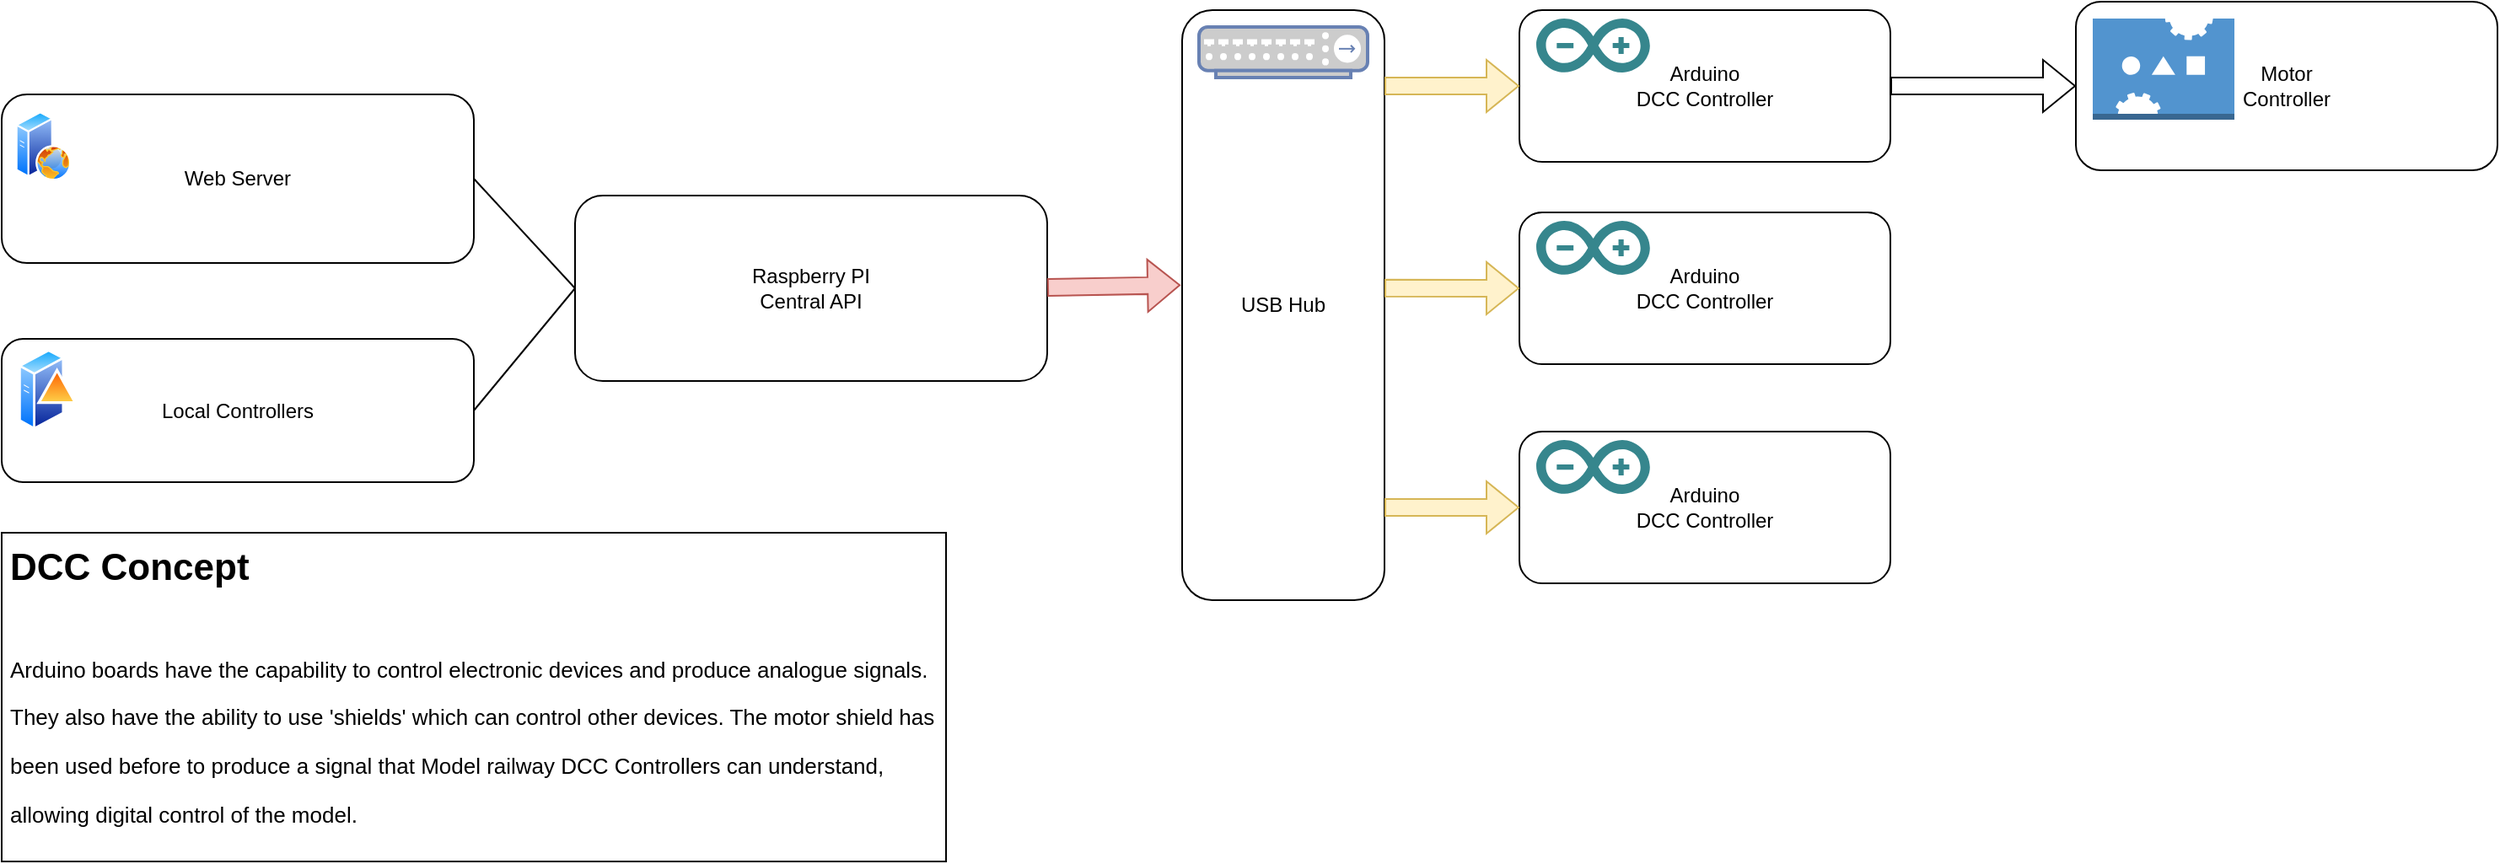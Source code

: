 <mxfile version="16.0.0" type="github">
  <diagram name="Page-1" id="822b0af5-4adb-64df-f703-e8dfc1f81529">
    <mxGraphModel dx="2273" dy="700" grid="1" gridSize="10" guides="1" tooltips="1" connect="1" arrows="1" fold="1" page="1" pageScale="1" pageWidth="1100" pageHeight="850" background="none" math="0" shadow="0">
      <root>
        <mxCell id="0" />
        <mxCell id="1" parent="0" />
        <mxCell id="cFB7-Hs66JBOH01lwIre-7" value="" style="group" vertex="1" connectable="0" parent="1">
          <mxGeometry x="20" y="180" width="280" height="110" as="geometry" />
        </mxCell>
        <mxCell id="cFB7-Hs66JBOH01lwIre-6" value="Raspberry PI&lt;br&gt;Central API" style="rounded=1;whiteSpace=wrap;html=1;" vertex="1" parent="cFB7-Hs66JBOH01lwIre-7">
          <mxGeometry width="280" height="110" as="geometry" />
        </mxCell>
        <mxCell id="cFB7-Hs66JBOH01lwIre-4" value="" style="shape=image;html=1;verticalAlign=top;verticalLabelPosition=bottom;labelBackgroundColor=#ffffff;imageAspect=0;aspect=fixed;image=https://cdn1.iconfinder.com/data/icons/fruit-136/64/Fruit_iconfree_Filled_Outline_raspberry-healthy-organic-food-fruit_icon-128.png" vertex="1" parent="cFB7-Hs66JBOH01lwIre-7">
          <mxGeometry x="10" y="10" width="60" height="60" as="geometry" />
        </mxCell>
        <mxCell id="cFB7-Hs66JBOH01lwIre-9" value="" style="group" vertex="1" connectable="0" parent="1">
          <mxGeometry x="580" y="70" width="220" height="90" as="geometry" />
        </mxCell>
        <mxCell id="cFB7-Hs66JBOH01lwIre-8" value="Arduino&lt;br&gt;DCC Controller" style="rounded=1;whiteSpace=wrap;html=1;" vertex="1" parent="cFB7-Hs66JBOH01lwIre-9">
          <mxGeometry width="220" height="90" as="geometry" />
        </mxCell>
        <mxCell id="cFB7-Hs66JBOH01lwIre-3" value="" style="dashed=0;outlineConnect=0;html=1;align=center;labelPosition=center;verticalLabelPosition=bottom;verticalAlign=top;shape=mxgraph.weblogos.arduino;fillColor=#36868D;strokeColor=none" vertex="1" parent="cFB7-Hs66JBOH01lwIre-9">
          <mxGeometry x="10" y="5" width="67.4" height="32" as="geometry" />
        </mxCell>
        <mxCell id="cFB7-Hs66JBOH01lwIre-10" value="" style="group" vertex="1" connectable="0" parent="1">
          <mxGeometry x="580" y="190" width="220" height="90" as="geometry" />
        </mxCell>
        <mxCell id="cFB7-Hs66JBOH01lwIre-11" value="Arduino&lt;br&gt;DCC Controller" style="rounded=1;whiteSpace=wrap;html=1;" vertex="1" parent="cFB7-Hs66JBOH01lwIre-10">
          <mxGeometry width="220" height="90" as="geometry" />
        </mxCell>
        <mxCell id="cFB7-Hs66JBOH01lwIre-12" value="" style="dashed=0;outlineConnect=0;html=1;align=center;labelPosition=center;verticalLabelPosition=bottom;verticalAlign=top;shape=mxgraph.weblogos.arduino;fillColor=#36868D;strokeColor=none" vertex="1" parent="cFB7-Hs66JBOH01lwIre-10">
          <mxGeometry x="10" y="5" width="67.4" height="32" as="geometry" />
        </mxCell>
        <mxCell id="cFB7-Hs66JBOH01lwIre-13" value="" style="group" vertex="1" connectable="0" parent="1">
          <mxGeometry x="580" y="320" width="220" height="90" as="geometry" />
        </mxCell>
        <mxCell id="cFB7-Hs66JBOH01lwIre-14" value="Arduino&lt;br&gt;DCC Controller" style="rounded=1;whiteSpace=wrap;html=1;" vertex="1" parent="cFB7-Hs66JBOH01lwIre-13">
          <mxGeometry width="220" height="90" as="geometry" />
        </mxCell>
        <mxCell id="cFB7-Hs66JBOH01lwIre-15" value="" style="dashed=0;outlineConnect=0;html=1;align=center;labelPosition=center;verticalLabelPosition=bottom;verticalAlign=top;shape=mxgraph.weblogos.arduino;fillColor=#36868D;strokeColor=none" vertex="1" parent="cFB7-Hs66JBOH01lwIre-13">
          <mxGeometry x="10" y="5" width="67.4" height="32" as="geometry" />
        </mxCell>
        <mxCell id="cFB7-Hs66JBOH01lwIre-18" value="" style="group" vertex="1" connectable="0" parent="1">
          <mxGeometry x="380" y="70" width="120" height="350" as="geometry" />
        </mxCell>
        <mxCell id="cFB7-Hs66JBOH01lwIre-17" value="USB Hub" style="rounded=1;whiteSpace=wrap;html=1;" vertex="1" parent="cFB7-Hs66JBOH01lwIre-18">
          <mxGeometry width="120" height="350" as="geometry" />
        </mxCell>
        <mxCell id="cFB7-Hs66JBOH01lwIre-16" value="" style="fontColor=#0066CC;verticalAlign=top;verticalLabelPosition=bottom;labelPosition=center;align=center;html=1;outlineConnect=0;fillColor=#CCCCCC;strokeColor=#6881B3;gradientColor=none;gradientDirection=north;strokeWidth=2;shape=mxgraph.networks.hub;" vertex="1" parent="cFB7-Hs66JBOH01lwIre-18">
          <mxGeometry x="10" y="10" width="100" height="30" as="geometry" />
        </mxCell>
        <mxCell id="cFB7-Hs66JBOH01lwIre-21" value="" style="group" vertex="1" connectable="0" parent="1">
          <mxGeometry x="-320" y="120" width="280" height="100" as="geometry" />
        </mxCell>
        <mxCell id="cFB7-Hs66JBOH01lwIre-19" value="Web Server" style="rounded=1;whiteSpace=wrap;html=1;" vertex="1" parent="cFB7-Hs66JBOH01lwIre-21">
          <mxGeometry width="280" height="100" as="geometry" />
        </mxCell>
        <mxCell id="cFB7-Hs66JBOH01lwIre-20" value="" style="aspect=fixed;perimeter=ellipsePerimeter;html=1;align=center;shadow=0;dashed=0;spacingTop=3;image;image=img/lib/active_directory/web_server.svg;" vertex="1" parent="cFB7-Hs66JBOH01lwIre-21">
          <mxGeometry x="8.235" y="10" width="32.941" height="41.176" as="geometry" />
        </mxCell>
        <mxCell id="cFB7-Hs66JBOH01lwIre-24" value="" style="group" vertex="1" connectable="0" parent="1">
          <mxGeometry x="-320" y="265" width="280" height="85" as="geometry" />
        </mxCell>
        <mxCell id="cFB7-Hs66JBOH01lwIre-23" value="Local Controllers" style="rounded=1;whiteSpace=wrap;html=1;" vertex="1" parent="cFB7-Hs66JBOH01lwIre-24">
          <mxGeometry width="280" height="85" as="geometry" />
        </mxCell>
        <mxCell id="cFB7-Hs66JBOH01lwIre-22" value="" style="aspect=fixed;perimeter=ellipsePerimeter;html=1;align=center;shadow=0;dashed=0;spacingTop=3;image;image=img/lib/active_directory/domain_controller.svg;" vertex="1" parent="cFB7-Hs66JBOH01lwIre-24">
          <mxGeometry x="10" y="5" width="35" height="50" as="geometry" />
        </mxCell>
        <mxCell id="cFB7-Hs66JBOH01lwIre-25" value="" style="shape=flexArrow;endArrow=classic;html=1;rounded=0;entryX=-0.008;entryY=0.466;entryDx=0;entryDy=0;entryPerimeter=0;fillColor=#f8cecc;strokeColor=#b85450;" edge="1" parent="1" target="cFB7-Hs66JBOH01lwIre-17">
          <mxGeometry width="50" height="50" relative="1" as="geometry">
            <mxPoint x="300" y="234.5" as="sourcePoint" />
            <mxPoint x="370" y="234.5" as="targetPoint" />
          </mxGeometry>
        </mxCell>
        <mxCell id="cFB7-Hs66JBOH01lwIre-26" value="" style="shape=flexArrow;endArrow=classic;html=1;rounded=0;entryX=0;entryY=0.5;entryDx=0;entryDy=0;fillColor=#fff2cc;strokeColor=#d6b656;" edge="1" parent="1" target="cFB7-Hs66JBOH01lwIre-8">
          <mxGeometry width="50" height="50" relative="1" as="geometry">
            <mxPoint x="500" y="115" as="sourcePoint" />
            <mxPoint x="570" y="90" as="targetPoint" />
          </mxGeometry>
        </mxCell>
        <mxCell id="cFB7-Hs66JBOH01lwIre-27" value="" style="shape=flexArrow;endArrow=classic;html=1;rounded=0;entryX=0;entryY=0.5;entryDx=0;entryDy=0;exitX=1;exitY=0.471;exitDx=0;exitDy=0;exitPerimeter=0;fillColor=#fff2cc;strokeColor=#d6b656;" edge="1" parent="1" source="cFB7-Hs66JBOH01lwIre-17" target="cFB7-Hs66JBOH01lwIre-11">
          <mxGeometry width="50" height="50" relative="1" as="geometry">
            <mxPoint x="520" y="280" as="sourcePoint" />
            <mxPoint x="570" y="230" as="targetPoint" />
          </mxGeometry>
        </mxCell>
        <mxCell id="cFB7-Hs66JBOH01lwIre-28" value="" style="shape=flexArrow;endArrow=classic;html=1;rounded=0;entryX=0;entryY=0.5;entryDx=0;entryDy=0;fillColor=#fff2cc;strokeColor=#d6b656;" edge="1" parent="1" target="cFB7-Hs66JBOH01lwIre-14">
          <mxGeometry width="50" height="50" relative="1" as="geometry">
            <mxPoint x="500" y="365" as="sourcePoint" />
            <mxPoint x="530" y="480" as="targetPoint" />
          </mxGeometry>
        </mxCell>
        <mxCell id="cFB7-Hs66JBOH01lwIre-30" value="" style="endArrow=none;html=1;rounded=0;exitX=1;exitY=0.5;exitDx=0;exitDy=0;entryX=0;entryY=0.5;entryDx=0;entryDy=0;" edge="1" parent="1" source="cFB7-Hs66JBOH01lwIre-19" target="cFB7-Hs66JBOH01lwIre-6">
          <mxGeometry width="50" height="50" relative="1" as="geometry">
            <mxPoint x="30" y="130" as="sourcePoint" />
            <mxPoint x="80" y="80" as="targetPoint" />
          </mxGeometry>
        </mxCell>
        <mxCell id="cFB7-Hs66JBOH01lwIre-31" value="" style="endArrow=none;html=1;rounded=0;entryX=0;entryY=0.5;entryDx=0;entryDy=0;exitX=1;exitY=0.5;exitDx=0;exitDy=0;" edge="1" parent="1" source="cFB7-Hs66JBOH01lwIre-23" target="cFB7-Hs66JBOH01lwIre-6">
          <mxGeometry width="50" height="50" relative="1" as="geometry">
            <mxPoint x="-50" y="570" as="sourcePoint" />
            <mxPoint y="520" as="targetPoint" />
          </mxGeometry>
        </mxCell>
        <mxCell id="cFB7-Hs66JBOH01lwIre-34" value="" style="group" vertex="1" connectable="0" parent="1">
          <mxGeometry x="910" y="65" width="250" height="100" as="geometry" />
        </mxCell>
        <mxCell id="cFB7-Hs66JBOH01lwIre-33" value="Motor&lt;br&gt;Controller" style="rounded=1;whiteSpace=wrap;html=1;" vertex="1" parent="cFB7-Hs66JBOH01lwIre-34">
          <mxGeometry width="250" height="100" as="geometry" />
        </mxCell>
        <mxCell id="cFB7-Hs66JBOH01lwIre-32" value="" style="outlineConnect=0;dashed=0;verticalLabelPosition=bottom;verticalAlign=top;align=center;html=1;shape=mxgraph.aws3.servo;fillColor=#5294CF;gradientColor=none;" vertex="1" parent="cFB7-Hs66JBOH01lwIre-34">
          <mxGeometry x="10" y="10" width="84" height="60" as="geometry" />
        </mxCell>
        <mxCell id="cFB7-Hs66JBOH01lwIre-35" value="" style="shape=flexArrow;endArrow=classic;html=1;rounded=0;entryX=0;entryY=0.5;entryDx=0;entryDy=0;" edge="1" parent="1" source="cFB7-Hs66JBOH01lwIre-8" target="cFB7-Hs66JBOH01lwIre-33">
          <mxGeometry width="50" height="50" relative="1" as="geometry">
            <mxPoint x="620" y="540" as="sourcePoint" />
            <mxPoint x="670" y="490" as="targetPoint" />
          </mxGeometry>
        </mxCell>
        <mxCell id="cFB7-Hs66JBOH01lwIre-39" value="&lt;h1&gt;&lt;span style=&quot;font-size: 22px&quot;&gt;DCC Concept&lt;br&gt;&lt;/span&gt;&lt;span style=&quot;font-size: 22px ; font-weight: normal&quot;&gt;&lt;br&gt;&lt;/span&gt;&lt;font style=&quot;font-size: 13px ; font-weight: normal&quot;&gt;Arduino boards have the capability to control electronic devices and produce analogue signals. They also have the ability to use &#39;shields&#39; which can control other devices. The motor shield has been used before to produce a signal that Model railway DCC Controllers can understand, allowing digital control of the model.&lt;/font&gt;&lt;/h1&gt;" style="text;html=1;strokeColor=default;fillColor=none;spacing=5;spacingTop=-20;whiteSpace=wrap;overflow=hidden;rounded=0;" vertex="1" parent="1">
          <mxGeometry x="-320" y="380" width="560" height="195" as="geometry" />
        </mxCell>
      </root>
    </mxGraphModel>
  </diagram>
</mxfile>
